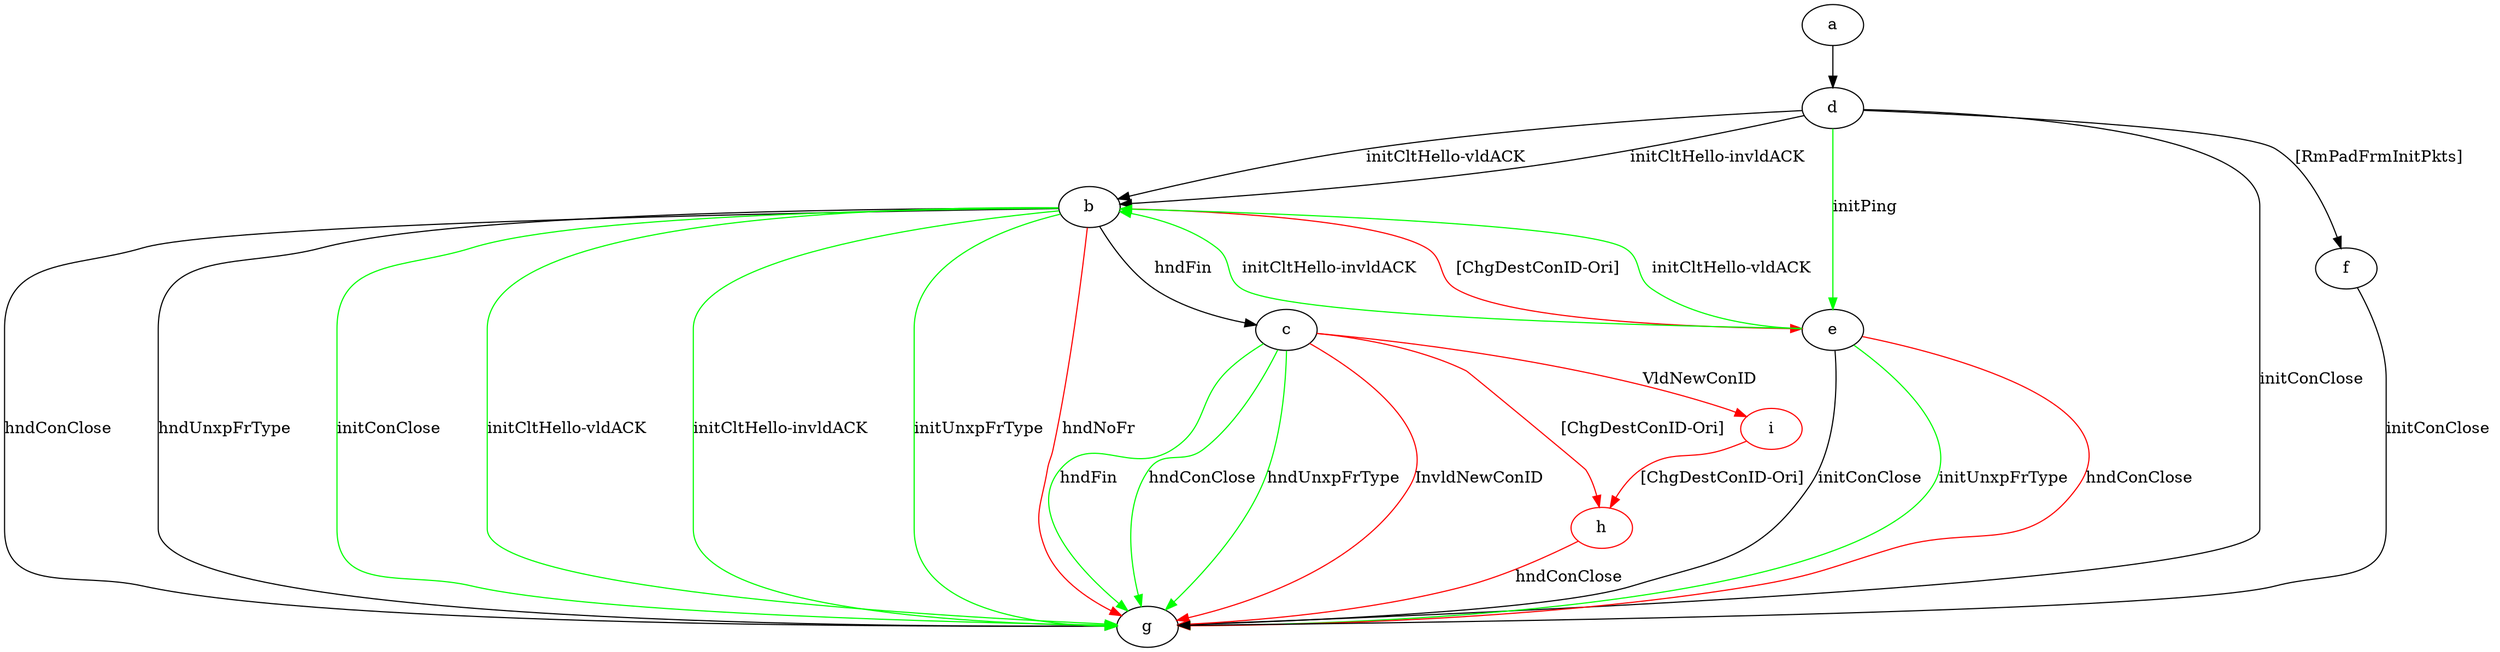 digraph "" {
	a -> d	[key=0];
	b -> c	[key=0,
		label="hndFin "];
	b -> e	[key=0,
		color=red,
		label="[ChgDestConID-Ori] "];
	b -> g	[key=0,
		label="hndConClose "];
	b -> g	[key=1,
		label="hndUnxpFrType "];
	b -> g	[key=2,
		color=green,
		label="initConClose "];
	b -> g	[key=3,
		color=green,
		label="initCltHello-vldACK "];
	b -> g	[key=4,
		color=green,
		label="initCltHello-invldACK "];
	b -> g	[key=5,
		color=green,
		label="initUnxpFrType "];
	b -> g	[key=6,
		color=red,
		label="hndNoFr "];
	c -> g	[key=0,
		color=green,
		label="hndFin "];
	c -> g	[key=1,
		color=green,
		label="hndConClose "];
	c -> g	[key=2,
		color=green,
		label="hndUnxpFrType "];
	c -> g	[key=3,
		color=red,
		label="InvldNewConID "];
	h	[color=red];
	c -> h	[key=0,
		color=red,
		label="[ChgDestConID-Ori] "];
	i	[color=red];
	c -> i	[key=0,
		color=red,
		label="VldNewConID "];
	d -> b	[key=0,
		label="initCltHello-vldACK "];
	d -> b	[key=1,
		label="initCltHello-invldACK "];
	d -> e	[key=0,
		color=green,
		label="initPing "];
	d -> f	[key=0,
		label="[RmPadFrmInitPkts] "];
	d -> g	[key=0,
		label="initConClose "];
	e -> b	[key=0,
		color=green,
		label="initCltHello-vldACK "];
	e -> b	[key=1,
		color=green,
		label="initCltHello-invldACK "];
	e -> g	[key=0,
		label="initConClose "];
	e -> g	[key=1,
		color=green,
		label="initUnxpFrType "];
	e -> g	[key=2,
		color=red,
		label="hndConClose "];
	f -> g	[key=0,
		label="initConClose "];
	h -> g	[key=0,
		color=red,
		label="hndConClose "];
	i -> h	[key=0,
		color=red,
		label="[ChgDestConID-Ori] "];
}
